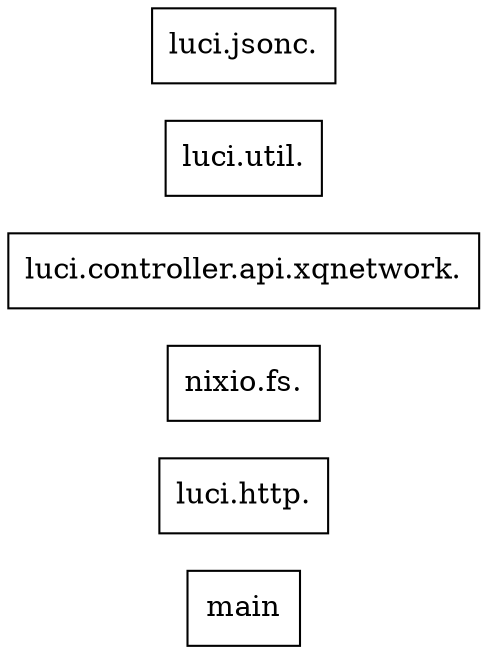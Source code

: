 digraph Dependencies {
  rankdir=LR;
  node [shape=box];

  "/Users/c10uds/WorkSpace/实习/lua_dec/lua_decoder/test_cases/main.lua.unluac" [label="main"];
  "/Users/c10uds/WorkSpace/实习/lua_dec/lua_decoder/test_cases/lua/luci/http.lua.unluac" [label="luci.http."];
  "/Users/c10uds/WorkSpace/实习/lua_dec/lua_decoder/test_cases/lua/nixio/fs.lua.unluac" [label="nixio.fs."];
  "/Users/c10uds/WorkSpace/实习/lua_dec/lua_decoder/test_cases/lua/luci/controller/api/xqnetwork.lua.unluac" [label="luci.controller.api.xqnetwork."];
  "/Users/c10uds/WorkSpace/实习/lua_dec/lua_decoder/test_cases/lua/luci/util.lua.unluac" [label="luci.util."];
  "/Users/c10uds/WorkSpace/实习/lua_dec/lua_decoder/test_cases/lua/luci/jsonc.lua.unluac" [label="luci.jsonc."];
}
